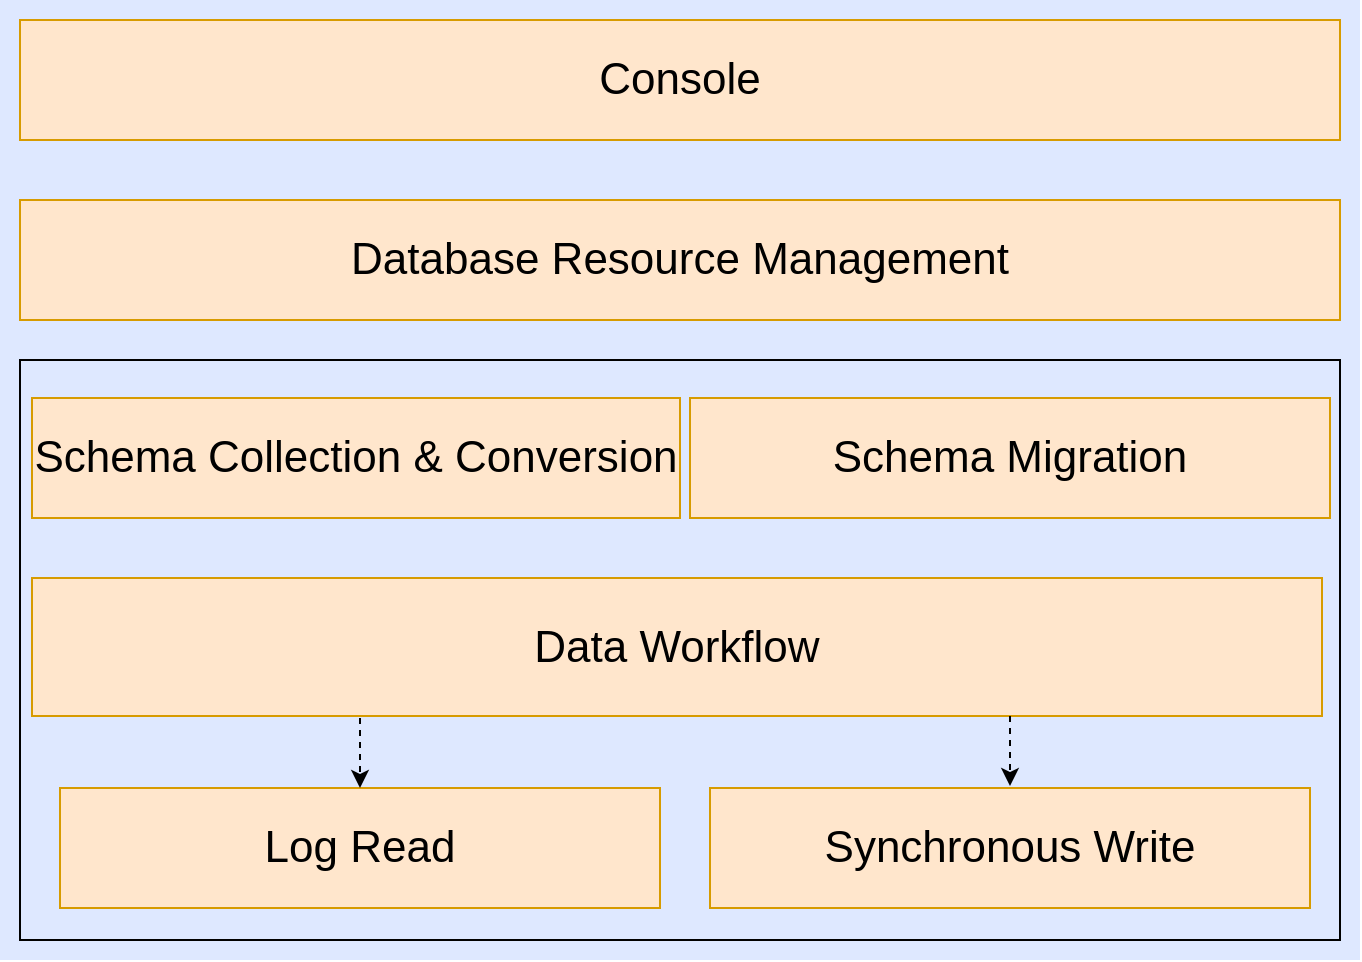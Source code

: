 <mxfile version="21.2.1" type="device">
  <diagram name="第 1 页" id="xREof4z3SYtIBQBJBqG4">
    <mxGraphModel dx="1434" dy="836" grid="1" gridSize="10" guides="1" tooltips="1" connect="1" arrows="1" fold="1" page="1" pageScale="1" pageWidth="827" pageHeight="1169" math="0" shadow="0">
      <root>
        <mxCell id="0" />
        <mxCell id="1" parent="0" />
        <mxCell id="SJ7k4V2K8qlagsQR7GNw-1" value="" style="fillColor=#DEE8FF;strokeColor=none" vertex="1" parent="1">
          <mxGeometry x="250" y="50" width="680" height="480" as="geometry" />
        </mxCell>
        <mxCell id="SJ7k4V2K8qlagsQR7GNw-2" value="Console" style="rounded=0;whiteSpace=wrap;html=1;fillColor=#ffe6cc;strokeColor=#d79b00;fontSize=22;" vertex="1" parent="1">
          <mxGeometry x="260" y="60" width="660" height="60" as="geometry" />
        </mxCell>
        <mxCell id="SJ7k4V2K8qlagsQR7GNw-3" value="Schema Collection &amp;amp; Conversion" style="rounded=0;whiteSpace=wrap;html=1;fillColor=#ffe6cc;strokeColor=#d79b00;fontSize=22;" vertex="1" parent="1">
          <mxGeometry x="266" y="249" width="324" height="60" as="geometry" />
        </mxCell>
        <mxCell id="SJ7k4V2K8qlagsQR7GNw-4" value="Data Workflow" style="rounded=0;whiteSpace=wrap;html=1;fillColor=#ffe6cc;strokeColor=#d79b00;fontSize=22;" vertex="1" parent="1">
          <mxGeometry x="266" y="339" width="645" height="69" as="geometry" />
        </mxCell>
        <mxCell id="SJ7k4V2K8qlagsQR7GNw-6" value="Schema Migration" style="rounded=0;whiteSpace=wrap;html=1;fillColor=#ffe6cc;strokeColor=#d79b00;fontSize=22;" vertex="1" parent="1">
          <mxGeometry x="595" y="249" width="320" height="60" as="geometry" />
        </mxCell>
        <mxCell id="SJ7k4V2K8qlagsQR7GNw-7" value="" style="rounded=0;whiteSpace=wrap;html=1;fillColor=none;strokeColor=#000000;" vertex="1" parent="1">
          <mxGeometry x="260" y="230" width="660" height="290" as="geometry" />
        </mxCell>
        <mxCell id="SJ7k4V2K8qlagsQR7GNw-8" value="Database Resource Management" style="rounded=0;whiteSpace=wrap;html=1;fillColor=#ffe6cc;strokeColor=#d79b00;fontSize=22;" vertex="1" parent="1">
          <mxGeometry x="260" y="150" width="660" height="60" as="geometry" />
        </mxCell>
        <mxCell id="SJ7k4V2K8qlagsQR7GNw-9" value="Log Read" style="rounded=0;whiteSpace=wrap;html=1;fillColor=#ffe6cc;strokeColor=#d79b00;fontSize=22;" vertex="1" parent="1">
          <mxGeometry x="280" y="444" width="300" height="60" as="geometry" />
        </mxCell>
        <mxCell id="SJ7k4V2K8qlagsQR7GNw-10" value="Synchronous Write" style="rounded=0;whiteSpace=wrap;html=1;fillColor=#ffe6cc;strokeColor=#d79b00;fontSize=22;" vertex="1" parent="1">
          <mxGeometry x="605" y="444" width="300" height="60" as="geometry" />
        </mxCell>
        <mxCell id="SJ7k4V2K8qlagsQR7GNw-11" value="" style="endArrow=classic;html=1;rounded=0;dashed=1;exitX=0.75;exitY=1;exitDx=0;exitDy=0;" edge="1" parent="1">
          <mxGeometry width="50" height="50" relative="1" as="geometry">
            <mxPoint x="755" y="408" as="sourcePoint" />
            <mxPoint x="755" y="443" as="targetPoint" />
          </mxGeometry>
        </mxCell>
        <mxCell id="SJ7k4V2K8qlagsQR7GNw-12" value="" style="endArrow=classic;html=1;rounded=0;entryX=0.75;entryY=0;entryDx=0;entryDy=0;dashed=1;" edge="1" parent="1">
          <mxGeometry width="50" height="50" relative="1" as="geometry">
            <mxPoint x="430" y="409" as="sourcePoint" />
            <mxPoint x="430" y="444" as="targetPoint" />
          </mxGeometry>
        </mxCell>
      </root>
    </mxGraphModel>
  </diagram>
</mxfile>
